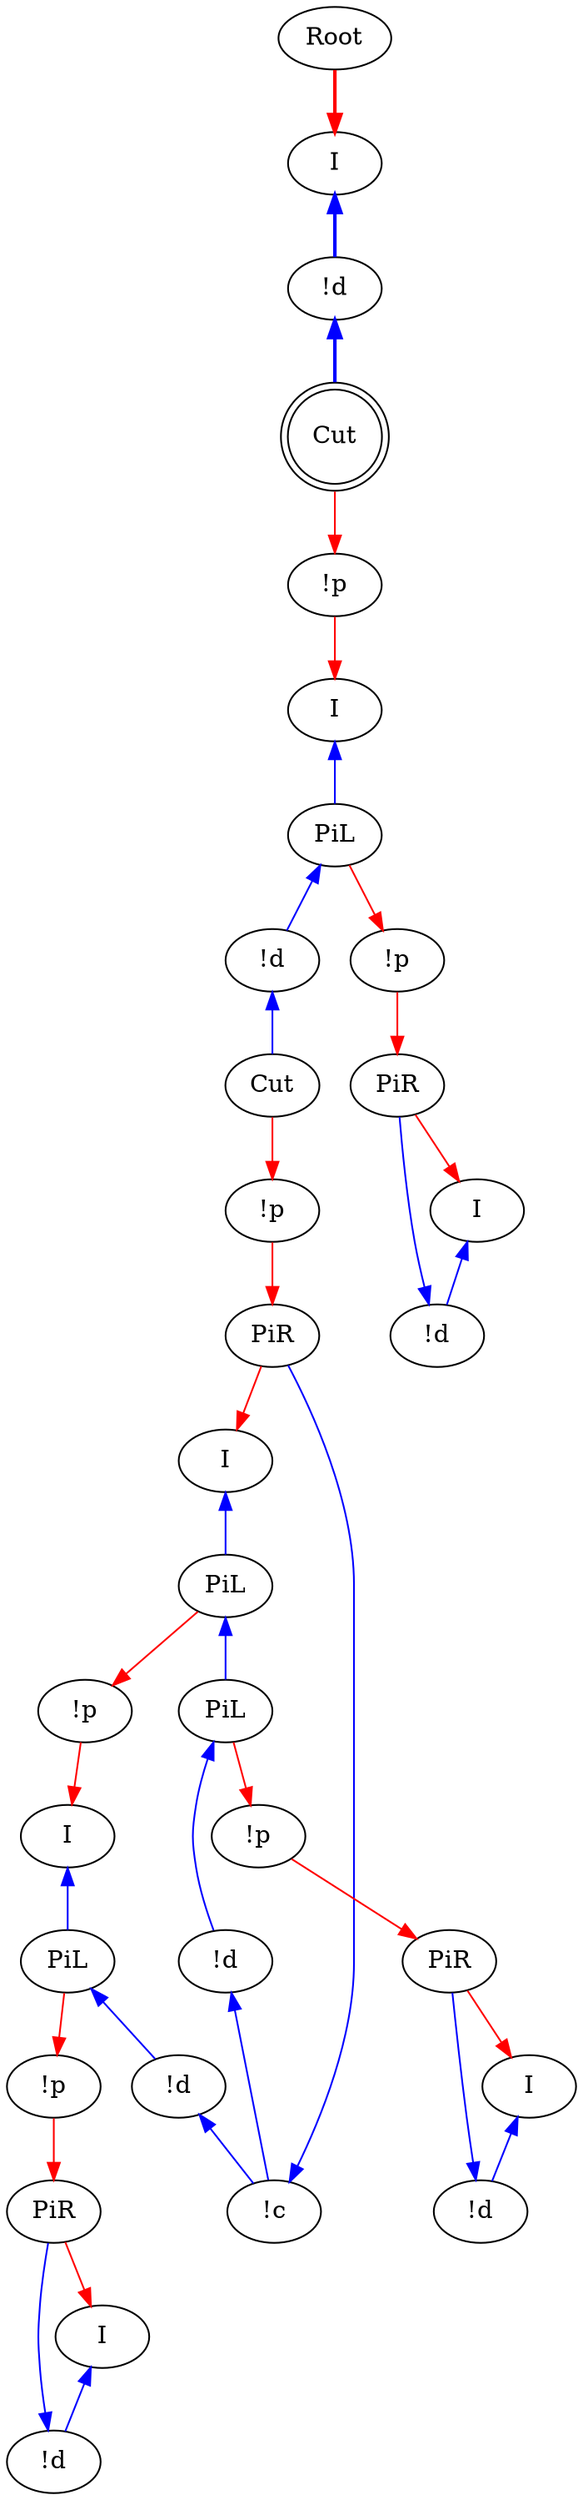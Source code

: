 digraph {
"Root0" [label="Root"]
"!p0" [label="!p"]
"Cut0" [label="Cut"]
"PiR0" [label="PiR"]
"!c0" [label="!c"]
"!d0" [label="!d"]
"PiL0" [label="PiL"]
"PiL1" [label="PiL"]
"I0" [label="I"]
"!p1" [label="!p"]
"PiR1" [label="PiR"]
"!d1" [label="!d"]
"I1" [label="I"]
"!p2" [label="!p"]
"!p3" [label="!p"]
"!d2" [label="!d"]
"PiL2" [label="PiL"]
"I2" [label="I"]
"!d3" [label="!d"]
"PiL3" [label="PiL"]
"I3" [label="I"]
"!p4" [label="!p"]
"!p5" [label="!p"]
"PiR2" [label="PiR"]
"PiR3" [label="PiR"]
"Cut1" [label="Cut",shape=doublecircle]
"!d4" [label="!d"]
"I4" [label="I"]
"!d5" [label="!d"]
"!d6" [label="!d"]
"I5" [label="I"]
"I6" [label="I"]
"PiL2" -> "!p4"[color=red,tooltip="e100"]
"PiL3" -> "!d3"[color=blue,tooltip="e103",dir=back]
"I3" -> "PiL3"[color=blue,tooltip="e105",dir=back]
"PiL3" -> "!p5"[color=red,tooltip="e107"]
"!p4" -> "PiR2"[color=red,tooltip="e108"]
"!p5" -> "PiR3"[color=red,tooltip="e111"]
"!d4" -> "PiR2"[color=blue,tooltip="e112",dir=back]
"PiR2" -> "I4"[color=red,tooltip="e114"]
"!d5" -> "Cut1"[color=blue,tooltip="e116",penwidth=2,dir=back]
"!d6" -> "PiR3"[color=blue,tooltip="e117",dir=back]
"PiR3" -> "I6"[color=red,tooltip="e119"]
"I4" -> "!d4"[color=blue,tooltip="e120",dir=back]
"I5" -> "!d5"[color=blue,tooltip="e122",penwidth=2,dir=back]
"I6" -> "!d6"[color=blue,tooltip="e123",dir=back]
"!d2" -> "Cut0"[color=blue,tooltip="e23",dir=back]
"Cut1" -> "!p2"[color=red,tooltip="e34"]
"Cut0" -> "!p0"[color=red,tooltip="e37"]
"!p0" -> "PiR0"[color=red,tooltip="e39"]
"!c0" -> "PiR0"[color=blue,tooltip="e41",dir=back]
"PiR0" -> "I0"[color=red,tooltip="e43"]
"!d0" -> "!c0"[color=blue,tooltip="e46",dir=back]
"!d3" -> "!c0"[color=blue,tooltip="e47",dir=back]
"PiL0" -> "!d0"[color=blue,tooltip="e49",dir=back]
"PiL1" -> "PiL0"[color=blue,tooltip="e51",dir=back]
"PiL0" -> "!p1"[color=red,tooltip="e53"]
"I0" -> "PiL1"[color=blue,tooltip="e55",dir=back]
"PiL1" -> "!p3"[color=red,tooltip="e57"]
"!p1" -> "PiR1"[color=red,tooltip="e85"]
"!d1" -> "PiR1"[color=blue,tooltip="e87",dir=back]
"PiR1" -> "I1"[color=red,tooltip="e89"]
"I1" -> "!d1"[color=blue,tooltip="e91",dir=back]
"!p2" -> "I2"[color=red,tooltip="e92"]
"!p3" -> "I3"[color=red,tooltip="e95"]
"PiL2" -> "!d2"[color=blue,tooltip="e96",dir=back]
"I2" -> "PiL2"[color=blue,tooltip="e98",dir=back]
"Root0" -> "I5"[color=red,tooltip="rettop",penwidth=2]
}
